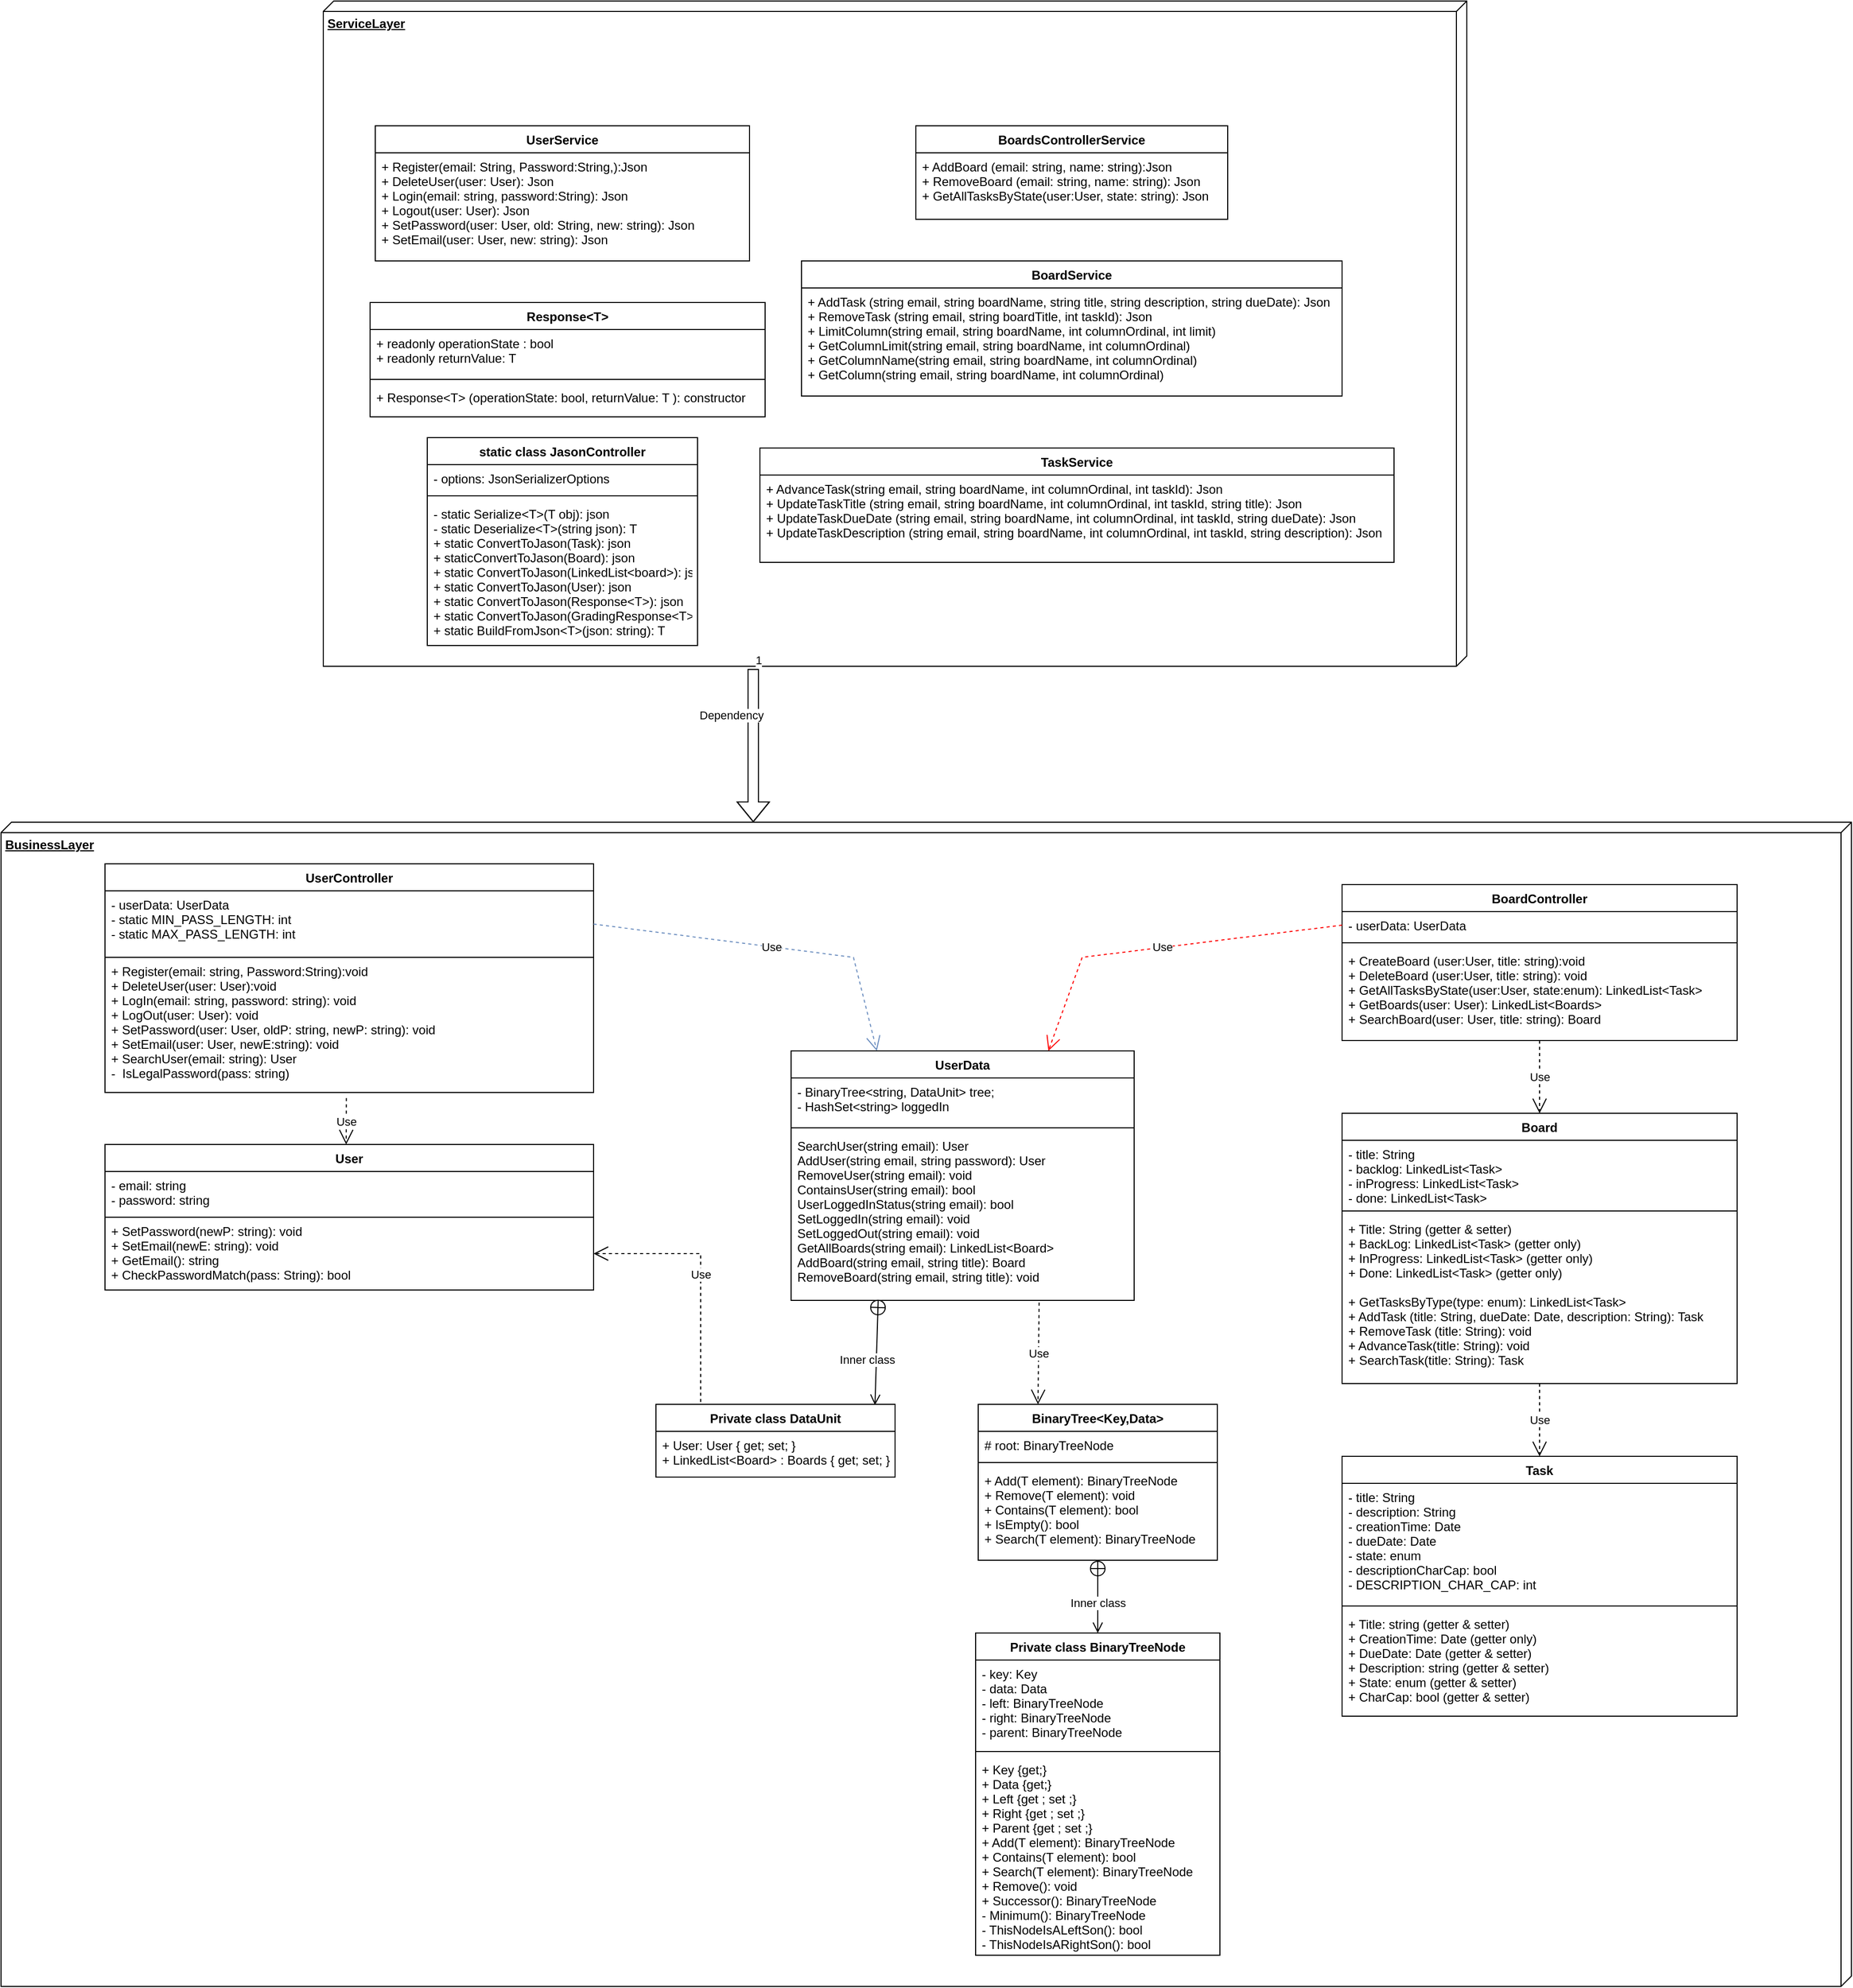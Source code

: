 <mxfile version="17.5.0" type="google"><diagram id="C5RBs43oDa-KdzZeNtuy" name="Page-1"><mxGraphModel grid="1" page="1" gridSize="10" guides="1" tooltips="1" connect="1" arrows="1" fold="1" pageScale="1" pageWidth="50000" pageHeight="50000" math="0" shadow="0"><root><mxCell id="WIyWlLk6GJQsqaUBKTNV-0"/><mxCell id="WIyWlLk6GJQsqaUBKTNV-1" parent="WIyWlLk6GJQsqaUBKTNV-0"/><mxCell id="xGHjOlKu3sZe4FUSkpt8-0" value="&lt;b&gt;ServiceLayer&lt;/b&gt;" style="verticalAlign=top;align=left;spacingTop=8;spacingLeft=2;spacingRight=12;shape=cube;size=10;direction=south;fontStyle=4;html=1;shadow=0;" vertex="1" parent="WIyWlLk6GJQsqaUBKTNV-1"><mxGeometry x="1230" y="40" width="1100" height="640" as="geometry"/></mxCell><mxCell id="xGHjOlKu3sZe4FUSkpt8-2" value="&lt;b&gt;BusinessLayer&lt;/b&gt;" style="verticalAlign=top;align=left;spacingTop=8;spacingLeft=2;spacingRight=12;shape=cube;size=10;direction=south;fontStyle=4;html=1;shadow=0;" vertex="1" parent="WIyWlLk6GJQsqaUBKTNV-1"><mxGeometry x="920" y="830" width="1780" height="1120" as="geometry"/></mxCell><mxCell id="bjqec7VB7OD0hQrmDfg4-4" value="UserService" style="swimlane;fontStyle=1;childLayout=stackLayout;horizontal=1;startSize=26;fillColor=none;horizontalStack=0;resizeParent=1;resizeParentMax=0;resizeLast=0;collapsible=1;marginBottom=0;shadow=0;" vertex="1" parent="WIyWlLk6GJQsqaUBKTNV-1"><mxGeometry x="1280" y="160" width="360" height="130" as="geometry"/></mxCell><mxCell id="bjqec7VB7OD0hQrmDfg4-5" value="+ Register(email: String, Password:String,):Json&#10;+ DeleteUser(user: User): Json&#10;+ Login(email: string, password:String): Json&#10;+ Logout(user: User): Json&#10;+ SetPassword(user: User, old: String, new: string): Json&#10;+ SetEmail(user: User, new: string): Json&#10;&#10;" style="text;strokeColor=none;fillColor=none;align=left;verticalAlign=top;spacingLeft=4;spacingRight=4;overflow=hidden;rotatable=0;points=[[0,0.5],[1,0.5]];portConstraint=eastwest;shadow=0;" vertex="1" parent="bjqec7VB7OD0hQrmDfg4-4"><mxGeometry y="26" width="360" height="104" as="geometry"/></mxCell><mxCell id="bjqec7VB7OD0hQrmDfg4-8" value="BoardsControllerService" style="swimlane;fontStyle=1;childLayout=stackLayout;horizontal=1;startSize=26;fillColor=none;horizontalStack=0;resizeParent=1;resizeParentMax=0;resizeLast=0;collapsible=1;marginBottom=0;shadow=0;" vertex="1" parent="WIyWlLk6GJQsqaUBKTNV-1"><mxGeometry x="1800" y="160" width="300" height="90" as="geometry"/></mxCell><mxCell id="bjqec7VB7OD0hQrmDfg4-11" value="+ AddBoard (email: string, name: string):Json&#10;+ RemoveBoard (email: string, name: string): Json&#10;+ GetAllTasksByState(user:User, state: string): Json&#10;" style="text;strokeColor=none;fillColor=none;align=left;verticalAlign=top;spacingLeft=4;spacingRight=4;overflow=hidden;rotatable=0;points=[[0,0.5],[1,0.5]];portConstraint=eastwest;shadow=0;" vertex="1" parent="bjqec7VB7OD0hQrmDfg4-8"><mxGeometry y="26" width="300" height="64" as="geometry"/></mxCell><mxCell id="98GBIVYYCk5wVsRqXRgm-3" value="User" style="swimlane;fontStyle=1;align=center;verticalAlign=top;childLayout=stackLayout;horizontal=1;startSize=26;horizontalStack=0;resizeParent=1;resizeParentMax=0;resizeLast=0;collapsible=1;marginBottom=0;shadow=0;" vertex="1" parent="WIyWlLk6GJQsqaUBKTNV-1"><mxGeometry x="1020" y="1140" width="470" height="140" as="geometry"/></mxCell><mxCell id="98GBIVYYCk5wVsRqXRgm-4" value="- email: string&#10;- password: string" style="text;strokeColor=none;fillColor=none;align=left;verticalAlign=top;spacingLeft=4;spacingRight=4;overflow=hidden;rotatable=0;points=[[0,0.5],[1,0.5]];portConstraint=eastwest;shadow=0;" vertex="1" parent="98GBIVYYCk5wVsRqXRgm-3"><mxGeometry y="26" width="470" height="44" as="geometry"/></mxCell><mxCell id="98GBIVYYCk5wVsRqXRgm-6" value="+ SetPassword(newP: string): void&#10;+ SetEmail(newE: string): void&#10;+ GetEmail(): string&#10;+ CheckPasswordMatch(pass: String): bool&#10;" style="text;strokeColor=default;fillColor=none;align=left;verticalAlign=top;spacingLeft=4;spacingRight=4;overflow=hidden;rotatable=0;points=[[0,0.5],[1,0.5]];portConstraint=eastwest;shadow=0;" vertex="1" parent="98GBIVYYCk5wVsRqXRgm-3"><mxGeometry y="70" width="470" height="70" as="geometry"/></mxCell><mxCell id="98GBIVYYCk5wVsRqXRgm-7" value="UserController" style="swimlane;fontStyle=1;align=center;verticalAlign=top;childLayout=stackLayout;horizontal=1;startSize=26;horizontalStack=0;resizeParent=1;resizeParentMax=0;resizeLast=0;collapsible=1;marginBottom=0;shadow=0;" vertex="1" parent="WIyWlLk6GJQsqaUBKTNV-1"><mxGeometry x="1020" y="870" width="470" height="220" as="geometry"/></mxCell><mxCell id="98GBIVYYCk5wVsRqXRgm-8" value="- userData: UserData&#10;- static MIN_PASS_LENGTH: int&#10;- static MAX_PASS_LENGTH: int" style="text;strokeColor=default;fillColor=none;align=left;verticalAlign=top;spacingLeft=4;spacingRight=4;overflow=hidden;rotatable=0;points=[[0,0.5],[1,0.5]];portConstraint=eastwest;shadow=0;" vertex="1" parent="98GBIVYYCk5wVsRqXRgm-7"><mxGeometry y="26" width="470" height="64" as="geometry"/></mxCell><mxCell id="98GBIVYYCk5wVsRqXRgm-9" value="+ Register(email: string, Password:String):void&#10;+ DeleteUser(user: User):void&#10;+ LogIn(email: string, password: string): void&#10;+ LogOut(user: User): void&#10;+ SetPassword(user: User, oldP: string, newP: string): void&#10;+ SetEmail(user: User, newE:string): void&#10;+ SearchUser(email: string): User&#10;-  IsLegalPassword(pass: string)&#10;&#10;&#10;" style="text;strokeColor=none;fillColor=none;align=left;verticalAlign=top;spacingLeft=4;spacingRight=4;overflow=hidden;rotatable=0;points=[[0,0.5],[1,0.5]];portConstraint=eastwest;shadow=0;" vertex="1" parent="98GBIVYYCk5wVsRqXRgm-7"><mxGeometry y="90" width="470" height="130" as="geometry"/></mxCell><mxCell id="x5OhaD_4UeYc6BT9FAR0-0" value="BoardController" style="swimlane;fontStyle=1;align=center;verticalAlign=top;childLayout=stackLayout;horizontal=1;startSize=26;horizontalStack=0;resizeParent=1;resizeParentMax=0;resizeLast=0;collapsible=1;marginBottom=0;shadow=0;" vertex="1" parent="WIyWlLk6GJQsqaUBKTNV-1"><mxGeometry x="2210" y="890" width="380" height="150" as="geometry"/></mxCell><mxCell id="x5OhaD_4UeYc6BT9FAR0-1" value="- userData: UserData" style="text;strokeColor=none;fillColor=none;align=left;verticalAlign=top;spacingLeft=4;spacingRight=4;overflow=hidden;rotatable=0;points=[[0,0.5],[1,0.5]];portConstraint=eastwest;shadow=0;" vertex="1" parent="x5OhaD_4UeYc6BT9FAR0-0"><mxGeometry y="26" width="380" height="26" as="geometry"/></mxCell><mxCell id="x5OhaD_4UeYc6BT9FAR0-2" value="" style="line;strokeWidth=1;fillColor=none;align=left;verticalAlign=middle;spacingTop=-1;spacingLeft=3;spacingRight=3;rotatable=0;labelPosition=right;points=[];portConstraint=eastwest;shadow=0;" vertex="1" parent="x5OhaD_4UeYc6BT9FAR0-0"><mxGeometry y="52" width="380" height="8" as="geometry"/></mxCell><mxCell id="x5OhaD_4UeYc6BT9FAR0-3" value="+ CreateBoard (user:User, title: string):void&#10;+ DeleteBoard (user:User, title: string): void&#10;+ GetAllTasksByState(user:User, state:enum): LinkedList&lt;Task&gt;&#10;+ GetBoards(user: User): LinkedList&lt;Boards&gt;&#10;+ SearchBoard(user: User, title: string): Board&#10;" style="text;strokeColor=none;fillColor=none;align=left;verticalAlign=top;spacingLeft=4;spacingRight=4;overflow=hidden;rotatable=0;points=[[0,0.5],[1,0.5]];portConstraint=eastwest;shadow=0;" vertex="1" parent="x5OhaD_4UeYc6BT9FAR0-0"><mxGeometry y="60" width="380" height="90" as="geometry"/></mxCell><mxCell id="x5OhaD_4UeYc6BT9FAR0-4" value="Board" style="swimlane;fontStyle=1;align=center;verticalAlign=top;childLayout=stackLayout;horizontal=1;startSize=26;horizontalStack=0;resizeParent=1;resizeParentMax=0;resizeLast=0;collapsible=1;marginBottom=0;shadow=0;" vertex="1" parent="WIyWlLk6GJQsqaUBKTNV-1"><mxGeometry x="2210" y="1110" width="380" height="260" as="geometry"/></mxCell><mxCell id="x5OhaD_4UeYc6BT9FAR0-5" value="- title: String&#10;- backlog: LinkedList&lt;Task&gt;&#10;- inProgress: LinkedList&lt;Task&gt;&#10;- done: LinkedList&lt;Task&gt;" style="text;strokeColor=none;fillColor=none;align=left;verticalAlign=top;spacingLeft=4;spacingRight=4;overflow=hidden;rotatable=0;points=[[0,0.5],[1,0.5]];portConstraint=eastwest;shadow=0;" vertex="1" parent="x5OhaD_4UeYc6BT9FAR0-4"><mxGeometry y="26" width="380" height="64" as="geometry"/></mxCell><mxCell id="x5OhaD_4UeYc6BT9FAR0-6" value="" style="line;strokeWidth=1;fillColor=none;align=left;verticalAlign=middle;spacingTop=-1;spacingLeft=3;spacingRight=3;rotatable=0;labelPosition=right;points=[];portConstraint=eastwest;shadow=0;" vertex="1" parent="x5OhaD_4UeYc6BT9FAR0-4"><mxGeometry y="90" width="380" height="8" as="geometry"/></mxCell><mxCell id="x5OhaD_4UeYc6BT9FAR0-7" value="+ Title: String (getter &amp; setter)&#10;+ BackLog: LinkedList&lt;Task&gt; (getter only)&#10;+ InProgress: LinkedList&lt;Task&gt; (getter only)&#10;+ Done: LinkedList&lt;Task&gt; (getter only)&#10;&#10;+ GetTasksByType(type: enum): LinkedList&lt;Task&gt;&#10;+ AddTask (title: String, dueDate: Date, description: String): Task&#10;+ RemoveTask (title: String): void&#10;+ AdvanceTask(title: String): void&#10;+ SearchTask(title: String): Task" style="text;strokeColor=none;fillColor=none;align=left;verticalAlign=top;spacingLeft=4;spacingRight=4;overflow=hidden;rotatable=0;points=[[0,0.5],[1,0.5]];portConstraint=eastwest;shadow=0;" vertex="1" parent="x5OhaD_4UeYc6BT9FAR0-4"><mxGeometry y="98" width="380" height="162" as="geometry"/></mxCell><mxCell id="uk4W0RfvNMryeM5cHu4r-0" value="Task" style="swimlane;fontStyle=1;align=center;verticalAlign=top;childLayout=stackLayout;horizontal=1;startSize=26;horizontalStack=0;resizeParent=1;resizeParentMax=0;resizeLast=0;collapsible=1;marginBottom=0;shadow=0;" vertex="1" parent="WIyWlLk6GJQsqaUBKTNV-1"><mxGeometry x="2210" y="1440" width="380" height="250" as="geometry"/></mxCell><mxCell id="uk4W0RfvNMryeM5cHu4r-1" value="- title: String&#10;- description: String&#10;- creationTime: Date&#10;- dueDate: Date&#10;- state: enum&#10;- descriptionCharCap: bool&#10;- DESCRIPTION_CHAR_CAP: int&#10;&#10;" style="text;strokeColor=none;fillColor=none;align=left;verticalAlign=top;spacingLeft=4;spacingRight=4;overflow=hidden;rotatable=0;points=[[0,0.5],[1,0.5]];portConstraint=eastwest;shadow=0;" vertex="1" parent="uk4W0RfvNMryeM5cHu4r-0"><mxGeometry y="26" width="380" height="114" as="geometry"/></mxCell><mxCell id="uk4W0RfvNMryeM5cHu4r-2" value="" style="line;strokeWidth=1;fillColor=none;align=left;verticalAlign=middle;spacingTop=-1;spacingLeft=3;spacingRight=3;rotatable=0;labelPosition=right;points=[];portConstraint=eastwest;shadow=0;" vertex="1" parent="uk4W0RfvNMryeM5cHu4r-0"><mxGeometry y="140" width="380" height="8" as="geometry"/></mxCell><mxCell id="uk4W0RfvNMryeM5cHu4r-3" value="+ Title: string (getter &amp; setter)&#10;+ CreationTime: Date (getter only)&#10;+ DueDate: Date (getter &amp; setter)&#10;+ Description: string (getter &amp; setter)&#10;+ State: enum (getter &amp; setter)&#10;+ CharCap: bool (getter &amp; setter)" style="text;strokeColor=none;fillColor=none;align=left;verticalAlign=top;spacingLeft=4;spacingRight=4;overflow=hidden;rotatable=0;points=[[0,0.5],[1,0.5]];portConstraint=eastwest;shadow=0;" vertex="1" parent="uk4W0RfvNMryeM5cHu4r-0"><mxGeometry y="148" width="380" height="102" as="geometry"/></mxCell><mxCell id="uk4W0RfvNMryeM5cHu4r-10" value="Use" style="endArrow=open;endSize=12;dashed=1;html=1;rounded=0;shadow=0;" edge="1" parent="WIyWlLk6GJQsqaUBKTNV-1" source="x5OhaD_4UeYc6BT9FAR0-3" target="x5OhaD_4UeYc6BT9FAR0-4"><mxGeometry width="160" relative="1" as="geometry"><mxPoint x="1963" y="1000" as="sourcePoint"/><mxPoint x="1803" y="970" as="targetPoint"/></mxGeometry></mxCell><mxCell id="uk4W0RfvNMryeM5cHu4r-11" value="Use" style="endArrow=open;endSize=12;dashed=1;html=1;rounded=0;entryX=0.5;entryY=0;entryDx=0;entryDy=0;shadow=0;" edge="1" parent="WIyWlLk6GJQsqaUBKTNV-1" source="x5OhaD_4UeYc6BT9FAR0-7" target="uk4W0RfvNMryeM5cHu4r-0"><mxGeometry width="160" relative="1" as="geometry"><mxPoint x="1963" y="1260" as="sourcePoint"/><mxPoint x="1975.581" y="1060" as="targetPoint"/></mxGeometry></mxCell><mxCell id="uk4W0RfvNMryeM5cHu4r-14" value="Use" style="endArrow=open;endSize=12;dashed=1;html=1;rounded=0;exitX=0.494;exitY=1.041;exitDx=0;exitDy=0;exitPerimeter=0;shadow=0;" edge="1" parent="WIyWlLk6GJQsqaUBKTNV-1" source="98GBIVYYCk5wVsRqXRgm-9"><mxGeometry width="160" relative="1" as="geometry"><mxPoint x="1243" y="1010" as="sourcePoint"/><mxPoint x="1252" y="1140" as="targetPoint"/></mxGeometry></mxCell><mxCell id="fzO_TyOFeQawnUR0l6xO-3" value="Use" style="endArrow=open;endSize=12;dashed=1;html=1;rounded=0;exitX=0;exitY=0.5;exitDx=0;exitDy=0;entryX=0.75;entryY=0;entryDx=0;entryDy=0;strokeColor=#FF0000;shadow=0;" edge="1" parent="WIyWlLk6GJQsqaUBKTNV-1" source="x5OhaD_4UeYc6BT9FAR0-1" target="6h6Y3TABcNSIhT4n3z8i-7"><mxGeometry width="160" relative="1" as="geometry"><mxPoint x="1550" y="1140" as="sourcePoint"/><mxPoint x="1963.5" y="1140" as="targetPoint"/><Array as="points"><mxPoint x="1960" y="960"/></Array></mxGeometry></mxCell><mxCell id="fzO_TyOFeQawnUR0l6xO-10" value="Dependency" style="endArrow=block;endFill=1;html=1;edgeStyle=orthogonalEdgeStyle;align=left;verticalAlign=top;rounded=0;strokeColor=#000000;exitX=1.004;exitY=0.624;exitDx=0;exitDy=0;exitPerimeter=0;shape=flexArrow;shadow=0;" edge="1" parent="WIyWlLk6GJQsqaUBKTNV-1" source="xGHjOlKu3sZe4FUSkpt8-0" target="xGHjOlKu3sZe4FUSkpt8-2"><mxGeometry x="-0.569" y="-54" relative="1" as="geometry"><mxPoint x="1390" y="780" as="sourcePoint"/><mxPoint x="1550" y="830" as="targetPoint"/><Array as="points"><mxPoint x="1644" y="790"/><mxPoint x="1644" y="790"/></Array><mxPoint y="-1" as="offset"/></mxGeometry></mxCell><mxCell id="fzO_TyOFeQawnUR0l6xO-11" value="1" style="edgeLabel;resizable=0;html=1;align=left;verticalAlign=bottom;shadow=0;" connectable="0" vertex="1" parent="fzO_TyOFeQawnUR0l6xO-10"><mxGeometry x="-1" relative="1" as="geometry"/></mxCell><mxCell id="XPnZd86U7aN-Ja2AK9dV-4" value="BinaryTree&lt;Key,Data&gt;" style="swimlane;fontStyle=1;align=center;verticalAlign=top;childLayout=stackLayout;horizontal=1;startSize=26;horizontalStack=0;resizeParent=1;resizeParentMax=0;resizeLast=0;collapsible=1;marginBottom=0;shadow=0;" vertex="1" parent="WIyWlLk6GJQsqaUBKTNV-1"><mxGeometry x="1860" y="1390" width="230" height="150" as="geometry"/></mxCell><mxCell id="XPnZd86U7aN-Ja2AK9dV-5" value="# root: BinaryTreeNode" style="text;strokeColor=none;fillColor=none;align=left;verticalAlign=top;spacingLeft=4;spacingRight=4;overflow=hidden;rotatable=0;points=[[0,0.5],[1,0.5]];portConstraint=eastwest;shadow=0;" vertex="1" parent="XPnZd86U7aN-Ja2AK9dV-4"><mxGeometry y="26" width="230" height="26" as="geometry"/></mxCell><mxCell id="XPnZd86U7aN-Ja2AK9dV-6" value="" style="line;strokeWidth=1;fillColor=none;align=left;verticalAlign=middle;spacingTop=-1;spacingLeft=3;spacingRight=3;rotatable=0;labelPosition=right;points=[];portConstraint=eastwest;shadow=0;" vertex="1" parent="XPnZd86U7aN-Ja2AK9dV-4"><mxGeometry y="52" width="230" height="8" as="geometry"/></mxCell><mxCell id="XPnZd86U7aN-Ja2AK9dV-7" value="+ Add(T element): BinaryTreeNode&#10;+ Remove(T element): void&#10;+ Contains(T element): bool&#10;+ IsEmpty(): bool&#10;+ Search(T element): BinaryTreeNode&#10;&#10;" style="text;strokeColor=none;fillColor=none;align=left;verticalAlign=top;spacingLeft=4;spacingRight=4;overflow=hidden;rotatable=0;points=[[0,0.5],[1,0.5]];portConstraint=eastwest;shadow=0;" vertex="1" parent="XPnZd86U7aN-Ja2AK9dV-4"><mxGeometry y="60" width="230" height="90" as="geometry"/></mxCell><mxCell id="XPnZd86U7aN-Ja2AK9dV-8" value="Private class BinaryTreeNode" style="swimlane;fontStyle=1;align=center;verticalAlign=top;childLayout=stackLayout;horizontal=1;startSize=26;horizontalStack=0;resizeParent=1;resizeParentMax=0;resizeLast=0;collapsible=1;marginBottom=0;shadow=0;" vertex="1" parent="WIyWlLk6GJQsqaUBKTNV-1"><mxGeometry x="1857.5" y="1610" width="235" height="310" as="geometry"/></mxCell><mxCell id="XPnZd86U7aN-Ja2AK9dV-9" value="- key: Key&#10;- data: Data&#10;- left: BinaryTreeNode&#10;- right: BinaryTreeNode&#10;- parent: BinaryTreeNode" style="text;strokeColor=none;fillColor=none;align=left;verticalAlign=top;spacingLeft=4;spacingRight=4;overflow=hidden;rotatable=0;points=[[0,0.5],[1,0.5]];portConstraint=eastwest;shadow=0;" vertex="1" parent="XPnZd86U7aN-Ja2AK9dV-8"><mxGeometry y="26" width="235" height="84" as="geometry"/></mxCell><mxCell id="XPnZd86U7aN-Ja2AK9dV-10" value="" style="line;strokeWidth=1;fillColor=none;align=left;verticalAlign=middle;spacingTop=-1;spacingLeft=3;spacingRight=3;rotatable=0;labelPosition=right;points=[];portConstraint=eastwest;shadow=0;" vertex="1" parent="XPnZd86U7aN-Ja2AK9dV-8"><mxGeometry y="110" width="235" height="8" as="geometry"/></mxCell><mxCell id="XPnZd86U7aN-Ja2AK9dV-11" value="+ Key {get;}&#10;+ Data {get;}&#10;+ Left {get ; set ;}&#10;+ Right {get ; set ;}&#10;+ Parent {get ; set ;}&#10;+ Add(T element): BinaryTreeNode&#10;+ Contains(T element): bool&#10;+ Search(T element): BinaryTreeNode&#10;+ Remove(): void&#10;+ Successor(): BinaryTreeNode&#10;-  Minimum(): BinaryTreeNode&#10;- ThisNodeIsALeftSon(): bool&#10;- ThisNodeIsARightSon(): bool" style="text;strokeColor=none;fillColor=none;align=left;verticalAlign=top;spacingLeft=4;spacingRight=4;overflow=hidden;rotatable=0;points=[[0,0.5],[1,0.5]];portConstraint=eastwest;shadow=0;" vertex="1" parent="XPnZd86U7aN-Ja2AK9dV-8"><mxGeometry y="118" width="235" height="192" as="geometry"/></mxCell><mxCell id="XPnZd86U7aN-Ja2AK9dV-16" value="" style="endArrow=open;startArrow=circlePlus;endFill=0;startFill=0;endSize=8;html=1;rounded=0;entryX=0.5;entryY=0;entryDx=0;entryDy=0;shadow=0;" edge="1" parent="WIyWlLk6GJQsqaUBKTNV-1" source="XPnZd86U7aN-Ja2AK9dV-7" target="XPnZd86U7aN-Ja2AK9dV-8"><mxGeometry width="160" relative="1" as="geometry"><mxPoint x="820" y="1460" as="sourcePoint"/><mxPoint x="828.07" y="1536" as="targetPoint"/><Array as="points"/></mxGeometry></mxCell><mxCell id="KujX5jgfpQqqQv8bhV0d-0" value="Use" style="endArrow=open;endSize=12;dashed=1;html=1;rounded=0;exitX=1;exitY=0.5;exitDx=0;exitDy=0;fillColor=#dae8fc;strokeColor=#6c8ebf;entryX=0.25;entryY=0;entryDx=0;entryDy=0;shadow=0;" edge="1" parent="WIyWlLk6GJQsqaUBKTNV-1" source="98GBIVYYCk5wVsRqXRgm-8" target="6h6Y3TABcNSIhT4n3z8i-7"><mxGeometry width="160" relative="1" as="geometry"><mxPoint x="1540" y="1140" as="sourcePoint"/><mxPoint x="1963.5" y="1140" as="targetPoint"/><Array as="points"><mxPoint x="1740" y="960"/></Array></mxGeometry></mxCell><mxCell id="6h6Y3TABcNSIhT4n3z8i-0" value="BoardService" style="swimlane;fontStyle=1;childLayout=stackLayout;horizontal=1;startSize=26;fillColor=none;horizontalStack=0;resizeParent=1;resizeParentMax=0;resizeLast=0;collapsible=1;marginBottom=0;shadow=0;" vertex="1" parent="WIyWlLk6GJQsqaUBKTNV-1"><mxGeometry x="1690" y="290" width="520" height="130" as="geometry"/></mxCell><mxCell id="6h6Y3TABcNSIhT4n3z8i-1" value="+ AddTask (string email, string boardName, string title, string description, string dueDate): Json&#10;+ RemoveTask (string email, string boardTitle, int taskId): Json&#10;+ LimitColumn(string email, string boardName, int columnOrdinal, int limit)&#10;+ GetColumnLimit(string email, string boardName, int columnOrdinal)&#10;+ GetColumnName(string email, string boardName, int columnOrdinal)&#10;+ GetColumn(string email, string boardName, int columnOrdinal)&#10;" style="text;strokeColor=none;fillColor=none;align=left;verticalAlign=top;spacingLeft=4;spacingRight=4;overflow=hidden;rotatable=0;points=[[0,0.5],[1,0.5]];portConstraint=eastwest;shadow=0;" vertex="1" parent="6h6Y3TABcNSIhT4n3z8i-0"><mxGeometry y="26" width="520" height="104" as="geometry"/></mxCell><mxCell id="6h6Y3TABcNSIhT4n3z8i-2" value="TaskService" style="swimlane;fontStyle=1;childLayout=stackLayout;horizontal=1;startSize=26;fillColor=none;horizontalStack=0;resizeParent=1;resizeParentMax=0;resizeLast=0;collapsible=1;marginBottom=0;shadow=0;" vertex="1" parent="WIyWlLk6GJQsqaUBKTNV-1"><mxGeometry x="1650" y="470" width="610" height="110" as="geometry"/></mxCell><mxCell id="6h6Y3TABcNSIhT4n3z8i-3" value="+ AdvanceTask(string email, string boardName, int columnOrdinal, int taskId): Json&#10;+ UpdateTaskTitle (string email, string boardName, int columnOrdinal, int taskId, string title): Json&#10;+ UpdateTaskDueDate (string email, string boardName, int columnOrdinal, int taskId, string dueDate): Json&#10;+ UpdateTaskDescription (string email, string boardName, int columnOrdinal, int taskId, string description): Json&#10;" style="text;strokeColor=none;fillColor=none;align=left;verticalAlign=top;spacingLeft=4;spacingRight=4;overflow=hidden;rotatable=0;points=[[0,0.5],[1,0.5]];portConstraint=eastwest;shadow=0;" vertex="1" parent="6h6Y3TABcNSIhT4n3z8i-2"><mxGeometry y="26" width="610" height="84" as="geometry"/></mxCell><mxCell id="6h6Y3TABcNSIhT4n3z8i-7" value="UserData" style="swimlane;fontStyle=1;align=center;verticalAlign=top;childLayout=stackLayout;horizontal=1;startSize=26;horizontalStack=0;resizeParent=1;resizeParentMax=0;resizeLast=0;collapsible=1;marginBottom=0;shadow=0;" vertex="1" parent="WIyWlLk6GJQsqaUBKTNV-1"><mxGeometry x="1680" y="1050" width="330" height="240" as="geometry"/></mxCell><mxCell id="6h6Y3TABcNSIhT4n3z8i-8" value="- BinaryTree&lt;string, DataUnit&gt; tree; &#10;- HashSet&lt;string&gt; loggedIn" style="text;strokeColor=none;fillColor=none;align=left;verticalAlign=top;spacingLeft=4;spacingRight=4;overflow=hidden;rotatable=0;points=[[0,0.5],[1,0.5]];portConstraint=eastwest;shadow=0;" vertex="1" parent="6h6Y3TABcNSIhT4n3z8i-7"><mxGeometry y="26" width="330" height="44" as="geometry"/></mxCell><mxCell id="6h6Y3TABcNSIhT4n3z8i-9" value="" style="line;strokeWidth=1;fillColor=none;align=left;verticalAlign=middle;spacingTop=-1;spacingLeft=3;spacingRight=3;rotatable=0;labelPosition=right;points=[];portConstraint=eastwest;shadow=0;" vertex="1" parent="6h6Y3TABcNSIhT4n3z8i-7"><mxGeometry y="70" width="330" height="8" as="geometry"/></mxCell><mxCell id="6h6Y3TABcNSIhT4n3z8i-10" value="SearchUser(string email): User&#10;AddUser(string email, string password): User&#10;RemoveUser(string email): void&#10;ContainsUser(string email): bool&#10;UserLoggedInStatus(string email): bool&#10;SetLoggedIn(string email): void&#10;SetLoggedOut(string email): void&#10;GetAllBoards(string email): LinkedList&lt;Board&gt;&#10;AddBoard(string email, string title): Board&#10;RemoveBoard(string email, string title): void" style="text;strokeColor=none;fillColor=none;align=left;verticalAlign=top;spacingLeft=4;spacingRight=4;overflow=hidden;rotatable=0;points=[[0,0.5],[1,0.5]];portConstraint=eastwest;shadow=0;" vertex="1" parent="6h6Y3TABcNSIhT4n3z8i-7"><mxGeometry y="78" width="330" height="162" as="geometry"/></mxCell><mxCell id="6h6Y3TABcNSIhT4n3z8i-15" value="Private class DataUnit" style="swimlane;fontStyle=1;childLayout=stackLayout;horizontal=1;startSize=26;fillColor=none;horizontalStack=0;resizeParent=1;resizeParentMax=0;resizeLast=0;collapsible=1;marginBottom=0;shadow=0;" vertex="1" parent="WIyWlLk6GJQsqaUBKTNV-1"><mxGeometry x="1550" y="1390" width="230" height="70" as="geometry"/></mxCell><mxCell id="6h6Y3TABcNSIhT4n3z8i-16" value="+ User: User { get; set; }&#10;+ LinkedList&lt;Board&gt; : Boards { get; set; }" style="text;strokeColor=none;fillColor=none;align=left;verticalAlign=top;spacingLeft=4;spacingRight=4;overflow=hidden;rotatable=0;points=[[0,0.5],[1,0.5]];portConstraint=eastwest;shadow=0;" vertex="1" parent="6h6Y3TABcNSIhT4n3z8i-15"><mxGeometry y="26" width="230" height="44" as="geometry"/></mxCell><mxCell id="6h6Y3TABcNSIhT4n3z8i-19" value="" style="endArrow=open;startArrow=circlePlus;endFill=0;startFill=0;endSize=8;html=1;rounded=0;entryX=0.916;entryY=0.01;entryDx=0;entryDy=0;entryPerimeter=0;exitX=0.254;exitY=0.993;exitDx=0;exitDy=0;exitPerimeter=0;shadow=0;" edge="1" parent="WIyWlLk6GJQsqaUBKTNV-1" source="6h6Y3TABcNSIhT4n3z8i-10" target="6h6Y3TABcNSIhT4n3z8i-15"><mxGeometry width="160" relative="1" as="geometry"><mxPoint x="1751.73" y="1200" as="sourcePoint"/><mxPoint x="1750" y="1258.53" as="targetPoint"/><Array as="points"/></mxGeometry></mxCell><mxCell id="6h6Y3TABcNSIhT4n3z8i-21" value="Inner class" style="edgeLabel;html=1;align=center;verticalAlign=middle;resizable=0;points=[];shadow=0;" connectable="0" vertex="1" parent="6h6Y3TABcNSIhT4n3z8i-19"><mxGeometry x="-0.186" y="3" relative="1" as="geometry"><mxPoint x="209" y="250" as="offset"/></mxGeometry></mxCell><mxCell id="6h6Y3TABcNSIhT4n3z8i-20" value="Use" style="endArrow=open;endSize=12;dashed=1;html=1;rounded=0;exitX=0.187;exitY=-0.033;exitDx=0;exitDy=0;exitPerimeter=0;entryX=1;entryY=0.5;entryDx=0;entryDy=0;shadow=0;" edge="1" parent="WIyWlLk6GJQsqaUBKTNV-1" source="6h6Y3TABcNSIhT4n3z8i-15" target="98GBIVYYCk5wVsRqXRgm-6"><mxGeometry width="160" relative="1" as="geometry"><mxPoint x="1690" y="1130" as="sourcePoint"/><mxPoint x="1850" y="1130" as="targetPoint"/><Array as="points"><mxPoint x="1593" y="1245"/></Array></mxGeometry></mxCell><mxCell id="6h6Y3TABcNSIhT4n3z8i-23" value="Use" style="endArrow=open;endSize=12;dashed=1;html=1;rounded=0;exitX=0.723;exitY=1.013;exitDx=0;exitDy=0;exitPerimeter=0;entryX=0.25;entryY=0;entryDx=0;entryDy=0;shadow=0;" edge="1" parent="WIyWlLk6GJQsqaUBKTNV-1" source="6h6Y3TABcNSIhT4n3z8i-10" target="XPnZd86U7aN-Ja2AK9dV-4"><mxGeometry width="160" relative="1" as="geometry"><mxPoint x="2090" y="1200.0" as="sourcePoint"/><mxPoint x="1986.99" y="1135.31" as="targetPoint"/><Array as="points"/></mxGeometry></mxCell><mxCell id="6h6Y3TABcNSIhT4n3z8i-25" value="Inner class" style="edgeLabel;html=1;align=center;verticalAlign=middle;resizable=0;points=[];shadow=0;" connectable="0" vertex="1" parent="WIyWlLk6GJQsqaUBKTNV-1"><mxGeometry x="1752.53" y="1346.757" as="geometry"/></mxCell><mxCell id="m7sggjpZmNRigbWk8cJt-1" value="Response&lt;T&gt;" style="swimlane;fontStyle=1;align=center;verticalAlign=top;childLayout=stackLayout;horizontal=1;startSize=26;horizontalStack=0;resizeParent=1;resizeParentMax=0;resizeLast=0;collapsible=1;marginBottom=0;strokeColor=default;shadow=0;" vertex="1" parent="WIyWlLk6GJQsqaUBKTNV-1"><mxGeometry x="1275" y="330" width="380" height="110" as="geometry"/></mxCell><mxCell id="m7sggjpZmNRigbWk8cJt-2" value="+ readonly operationState : bool&#10;+ readonly returnValue: T" style="text;strokeColor=none;fillColor=none;align=left;verticalAlign=top;spacingLeft=4;spacingRight=4;overflow=hidden;rotatable=0;points=[[0,0.5],[1,0.5]];portConstraint=eastwest;shadow=0;" vertex="1" parent="m7sggjpZmNRigbWk8cJt-1"><mxGeometry y="26" width="380" height="44" as="geometry"/></mxCell><mxCell id="m7sggjpZmNRigbWk8cJt-3" value="" style="line;strokeWidth=1;fillColor=none;align=left;verticalAlign=middle;spacingTop=-1;spacingLeft=3;spacingRight=3;rotatable=0;labelPosition=right;points=[];portConstraint=eastwest;shadow=0;" vertex="1" parent="m7sggjpZmNRigbWk8cJt-1"><mxGeometry y="70" width="380" height="8" as="geometry"/></mxCell><mxCell id="m7sggjpZmNRigbWk8cJt-4" value="+ Response&lt;T&gt; (operationState: bool, returnValue: T ): constructor" style="text;strokeColor=none;fillColor=none;align=left;verticalAlign=top;spacingLeft=4;spacingRight=4;overflow=hidden;rotatable=0;points=[[0,0.5],[1,0.5]];portConstraint=eastwest;shadow=0;" vertex="1" parent="m7sggjpZmNRigbWk8cJt-1"><mxGeometry y="78" width="380" height="32" as="geometry"/></mxCell><mxCell id="m7sggjpZmNRigbWk8cJt-5" value="static class JasonController" style="swimlane;fontStyle=1;align=center;verticalAlign=top;childLayout=stackLayout;horizontal=1;startSize=26;horizontalStack=0;resizeParent=1;resizeParentMax=0;resizeLast=0;collapsible=1;marginBottom=0;strokeColor=default;shadow=0;" vertex="1" parent="WIyWlLk6GJQsqaUBKTNV-1"><mxGeometry x="1330" y="460" width="260" height="200" as="geometry"/></mxCell><mxCell id="m7sggjpZmNRigbWk8cJt-6" value="- options: JsonSerializerOptions" style="text;strokeColor=none;fillColor=none;align=left;verticalAlign=top;spacingLeft=4;spacingRight=4;overflow=hidden;rotatable=0;points=[[0,0.5],[1,0.5]];portConstraint=eastwest;shadow=0;" vertex="1" parent="m7sggjpZmNRigbWk8cJt-5"><mxGeometry y="26" width="260" height="26" as="geometry"/></mxCell><mxCell id="m7sggjpZmNRigbWk8cJt-7" value="" style="line;strokeWidth=1;fillColor=none;align=left;verticalAlign=middle;spacingTop=-1;spacingLeft=3;spacingRight=3;rotatable=0;labelPosition=right;points=[];portConstraint=eastwest;shadow=0;" vertex="1" parent="m7sggjpZmNRigbWk8cJt-5"><mxGeometry y="52" width="260" height="8" as="geometry"/></mxCell><mxCell id="m7sggjpZmNRigbWk8cJt-8" value="- static Serialize&lt;T&gt;(T obj): json&#10;- static Deserialize&lt;T&gt;(string json): T&#10;+ static ConvertToJason(Task): json&#10;+ staticConvertToJason(Board): json&#10;+ static ConvertToJason(LinkedList&lt;board&gt;): json&#10;+ static ConvertToJason(User): json&#10;+ static ConvertToJason(Response&lt;T&gt;): json&#10;+ static ConvertToJason(GradingResponse&lt;T&gt;): json&#10;+ static BuildFromJson&lt;T&gt;(json: string): T&#10;" style="text;strokeColor=none;fillColor=none;align=left;verticalAlign=top;spacingLeft=4;spacingRight=4;overflow=hidden;rotatable=0;points=[[0,0.5],[1,0.5]];portConstraint=eastwest;shadow=0;" vertex="1" parent="m7sggjpZmNRigbWk8cJt-5"><mxGeometry y="60" width="260" height="140" as="geometry"/></mxCell></root></mxGraphModel></diagram></mxfile>